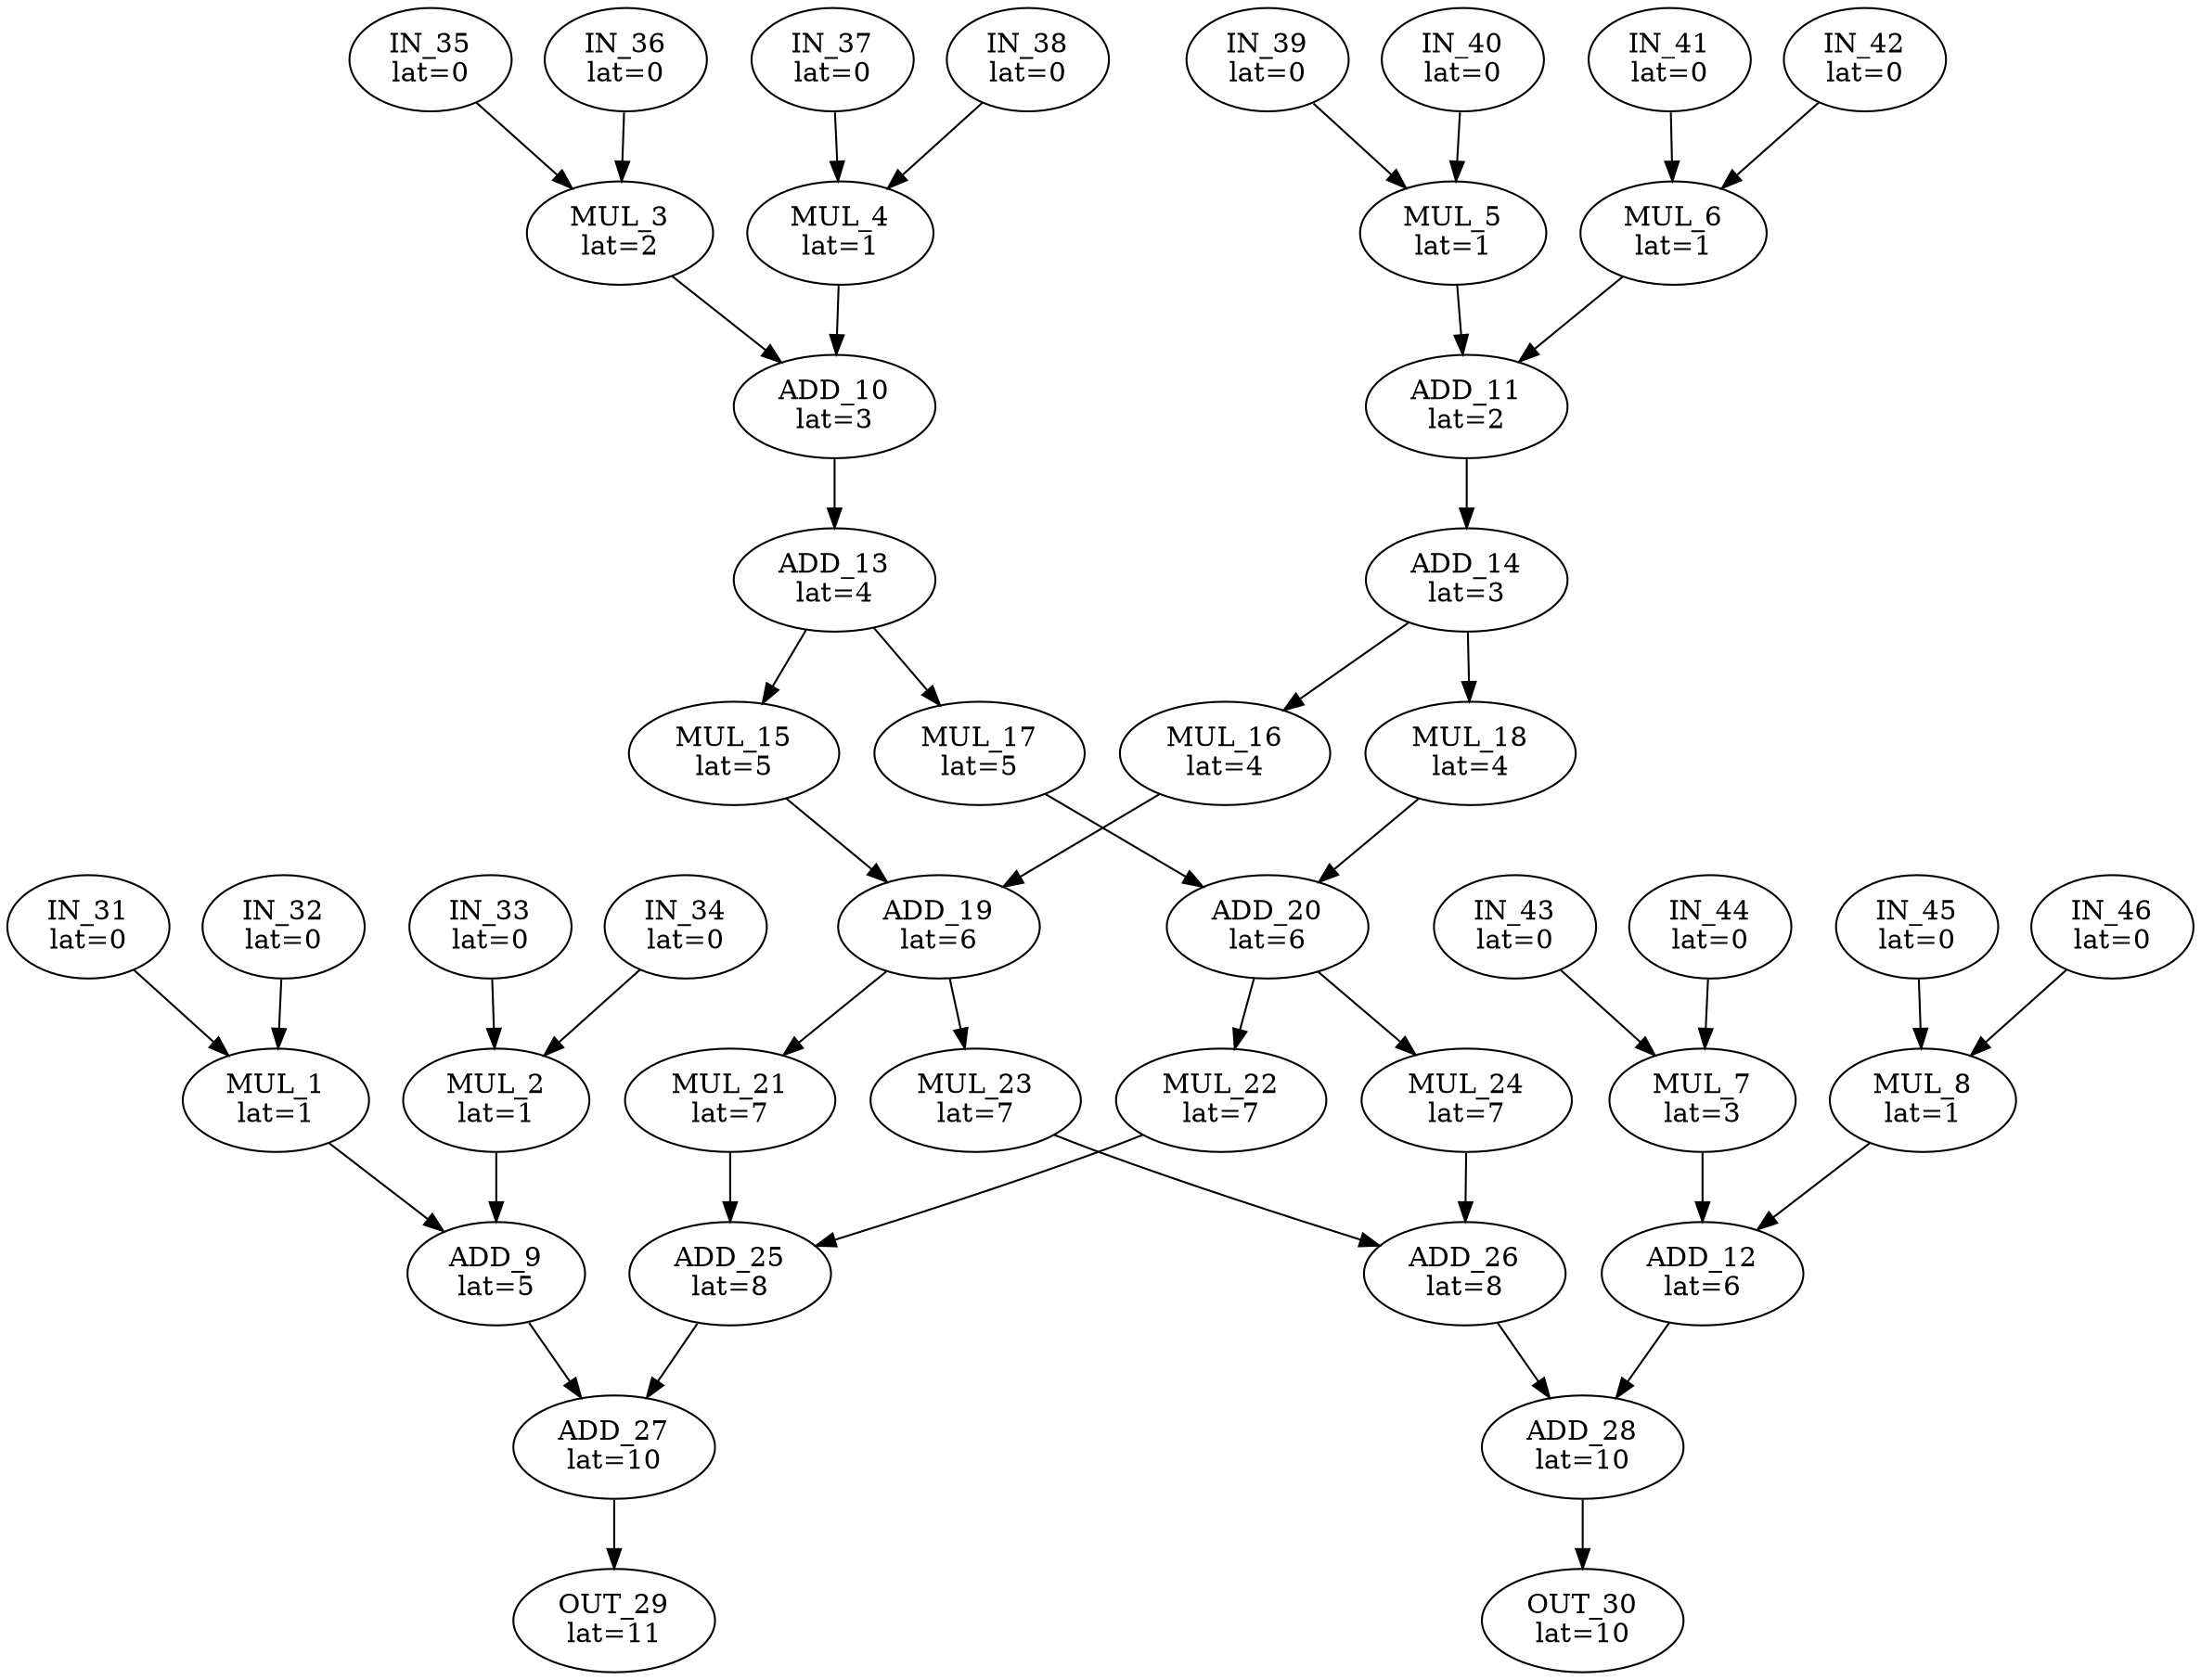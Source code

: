 Digraph G {
"IN_31"[label = "\N\nlat=0"];
"IN_32"[label = "\N\nlat=0"];
"IN_33"[label = "\N\nlat=0"];
"IN_34"[label = "\N\nlat=0"];
"IN_35"[label = "\N\nlat=0"];
"IN_36"[label = "\N\nlat=0"];
"IN_37"[label = "\N\nlat=0"];
"IN_38"[label = "\N\nlat=0"];
"IN_39"[label = "\N\nlat=0"];
"IN_40"[label = "\N\nlat=0"];
"IN_41"[label = "\N\nlat=0"];
"IN_42"[label = "\N\nlat=0"];
"IN_43"[label = "\N\nlat=0"];
"IN_44"[label = "\N\nlat=0"];
"IN_45"[label = "\N\nlat=0"];
"IN_46"[label = "\N\nlat=0"];
"OUT_29"[label = "\N\nlat=11"];
"ADD_27"->"OUT_29"
"OUT_30"[label = "\N\nlat=10"];
"ADD_28"->"OUT_30"
"MUL_1"[label = "\N\nlat=1"];
"IN_31"->"MUL_1";
"IN_32"->"MUL_1";
"MUL_2"[label = "\N\nlat=1"];
"IN_33"->"MUL_2";
"IN_34"->"MUL_2";
"MUL_3"[label = "\N\nlat=2"];
"IN_35"->"MUL_3";
"IN_36"->"MUL_3";
"MUL_4"[label = "\N\nlat=1"];
"IN_37"->"MUL_4";
"IN_38"->"MUL_4";
"MUL_5"[label = "\N\nlat=1"];
"IN_39"->"MUL_5";
"IN_40"->"MUL_5";
"MUL_6"[label = "\N\nlat=1"];
"IN_41"->"MUL_6";
"IN_42"->"MUL_6";
"MUL_7"[label = "\N\nlat=3"];
"IN_43"->"MUL_7";
"IN_44"->"MUL_7";
"MUL_8"[label = "\N\nlat=1"];
"IN_45"->"MUL_8";
"IN_46"->"MUL_8";
"ADD_9"[label = "\N\nlat=5"];
"MUL_1"->"ADD_9";
"MUL_2"->"ADD_9";
"ADD_10"[label = "\N\nlat=3"];
"MUL_3"->"ADD_10";
"MUL_4"->"ADD_10";
"ADD_11"[label = "\N\nlat=2"];
"MUL_5"->"ADD_11";
"MUL_6"->"ADD_11";
"ADD_12"[label = "\N\nlat=6"];
"MUL_7"->"ADD_12";
"MUL_8"->"ADD_12";
"ADD_13"[label = "\N\nlat=4"];
"ADD_10"->"ADD_13";
"ADD_14"[label = "\N\nlat=3"];
"ADD_11"->"ADD_14";
"MUL_15"[label = "\N\nlat=5"];
"ADD_13"->"MUL_15";
"MUL_16"[label = "\N\nlat=4"];
"ADD_14"->"MUL_16";
"MUL_17"[label = "\N\nlat=5"];
"ADD_13"->"MUL_17";
"MUL_18"[label = "\N\nlat=4"];
"ADD_14"->"MUL_18";
"ADD_19"[label = "\N\nlat=6"];
"MUL_15"->"ADD_19";
"MUL_16"->"ADD_19";
"ADD_20"[label = "\N\nlat=6"];
"MUL_17"->"ADD_20";
"MUL_18"->"ADD_20";
"MUL_21"[label = "\N\nlat=7"];
"ADD_19"->"MUL_21";
"MUL_22"[label = "\N\nlat=7"];
"ADD_20"->"MUL_22";
"MUL_23"[label = "\N\nlat=7"];
"ADD_19"->"MUL_23";
"MUL_24"[label = "\N\nlat=7"];
"ADD_20"->"MUL_24";
"ADD_25"[label = "\N\nlat=8"];
"MUL_21"->"ADD_25";
"MUL_22"->"ADD_25";
"ADD_26"[label = "\N\nlat=8"];
"MUL_23"->"ADD_26";
"MUL_24"->"ADD_26";
"ADD_27"[label = "\N\nlat=10"];
"ADD_9"->"ADD_27";
"ADD_25"->"ADD_27";
"ADD_28"[label = "\N\nlat=10"];
"ADD_12"->"ADD_28";
"ADD_26"->"ADD_28";
}
